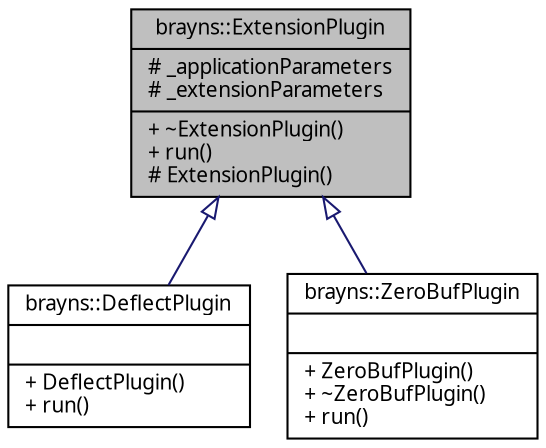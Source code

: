 digraph "brayns::ExtensionPlugin"
{
  edge [fontname="Sans",fontsize="10",labelfontname="Sans",labelfontsize="10"];
  node [fontname="Sans",fontsize="10",shape=record];
  Node1 [label="{brayns::ExtensionPlugin\n|# _applicationParameters\l# _extensionParameters\l|+ ~ExtensionPlugin()\l+ run()\l# ExtensionPlugin()\l}",height=0.2,width=0.4,color="black", fillcolor="grey75", style="filled" fontcolor="black"];
  Node1 -> Node2 [dir="back",color="midnightblue",fontsize="10",style="solid",arrowtail="onormal",fontname="Sans"];
  Node2 [label="{brayns::DeflectPlugin\n||+ DeflectPlugin()\l+ run()\l}",height=0.2,width=0.4,color="black", fillcolor="white", style="filled",URL="$classbrayns_1_1_deflect_plugin.html"];
  Node1 -> Node3 [dir="back",color="midnightblue",fontsize="10",style="solid",arrowtail="onormal",fontname="Sans"];
  Node3 [label="{brayns::ZeroBufPlugin\n||+ ZeroBufPlugin()\l+ ~ZeroBufPlugin()\l+ run()\l}",height=0.2,width=0.4,color="black", fillcolor="white", style="filled",URL="$classbrayns_1_1_zero_buf_plugin.html",tooltip="The ZeroBufPlugin is in charge of exposing a both a http/REST and a ZeroEQ interface to the outside w..."];
}
